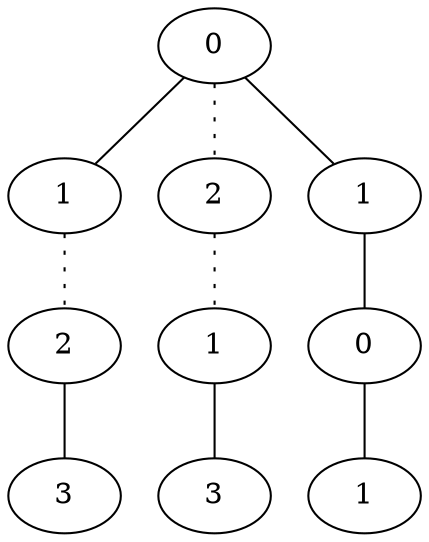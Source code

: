 graph {
a0[label=0];
a1[label=1];
a2[label=2];
a3[label=3];
a4[label=2];
a5[label=1];
a6[label=3];
a7[label=1];
a8[label=0];
a9[label=1];
a0 -- a1;
a0 -- a4 [style=dotted];
a0 -- a7;
a1 -- a2 [style=dotted];
a2 -- a3;
a4 -- a5 [style=dotted];
a5 -- a6;
a7 -- a8;
a8 -- a9;
}
